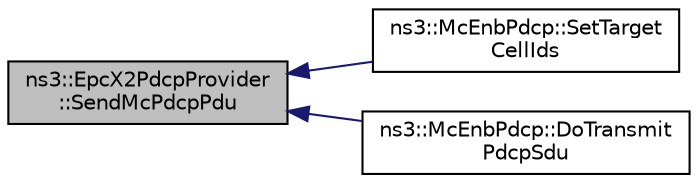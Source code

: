 digraph "ns3::EpcX2PdcpProvider::SendMcPdcpPdu"
{
  edge [fontname="Helvetica",fontsize="10",labelfontname="Helvetica",labelfontsize="10"];
  node [fontname="Helvetica",fontsize="10",shape=record];
  rankdir="LR";
  Node1 [label="ns3::EpcX2PdcpProvider\l::SendMcPdcpPdu",height=0.2,width=0.4,color="black", fillcolor="grey75", style="filled", fontcolor="black"];
  Node1 -> Node2 [dir="back",color="midnightblue",fontsize="10",style="solid"];
  Node2 [label="ns3::McEnbPdcp::SetTarget\lCellIds",height=0.2,width=0.4,color="black", fillcolor="white", style="filled",URL="$d0/de1/classns3_1_1McEnbPdcp.html#ae90a9b429a71bd0c25778cf23d3e3467"];
  Node1 -> Node3 [dir="back",color="midnightblue",fontsize="10",style="solid"];
  Node3 [label="ns3::McEnbPdcp::DoTransmit\lPdcpSdu",height=0.2,width=0.4,color="black", fillcolor="white", style="filled",URL="$d0/de1/classns3_1_1McEnbPdcp.html#a92e0b045ec5f5d0c8316a2b36166cba4"];
}
